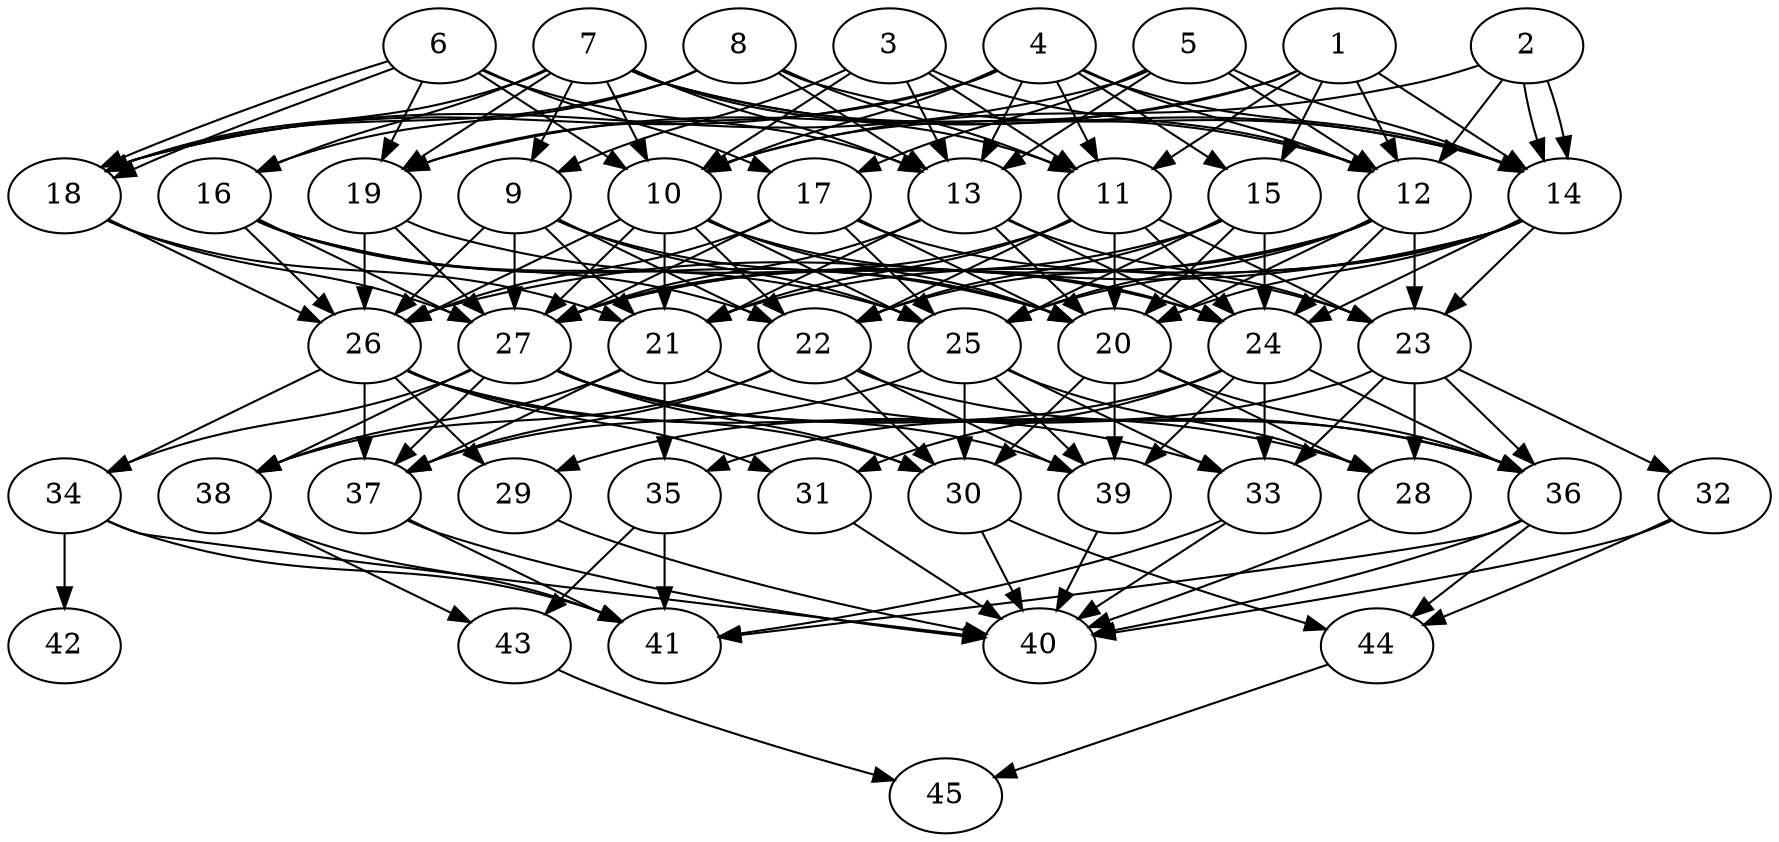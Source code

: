 // DAG automatically generated by daggen at Tue Aug  6 16:31:44 2019
// ./daggen --dot -n 45 --ccr 0.5 --fat 0.6 --regular 0.5 --density 0.9 --mindata 5242880 --maxdata 52428800 
digraph G {
  1 [size="87126016", alpha="0.03", expect_size="43563008"] 
  1 -> 10 [size ="43563008"]
  1 -> 11 [size ="43563008"]
  1 -> 12 [size ="43563008"]
  1 -> 14 [size ="43563008"]
  1 -> 15 [size ="43563008"]
  1 -> 19 [size ="43563008"]
  2 [size="42235904", alpha="0.15", expect_size="21117952"] 
  2 -> 10 [size ="21117952"]
  2 -> 12 [size ="21117952"]
  2 -> 14 [size ="21117952"]
  2 -> 14 [size ="21117952"]
  3 [size="67373056", alpha="0.19", expect_size="33686528"] 
  3 -> 9 [size ="33686528"]
  3 -> 10 [size ="33686528"]
  3 -> 11 [size ="33686528"]
  3 -> 12 [size ="33686528"]
  3 -> 13 [size ="33686528"]
  4 [size="73838592", alpha="0.19", expect_size="36919296"] 
  4 -> 10 [size ="36919296"]
  4 -> 11 [size ="36919296"]
  4 -> 12 [size ="36919296"]
  4 -> 13 [size ="36919296"]
  4 -> 14 [size ="36919296"]
  4 -> 15 [size ="36919296"]
  4 -> 18 [size ="36919296"]
  4 -> 19 [size ="36919296"]
  5 [size="54286336", alpha="0.18", expect_size="27143168"] 
  5 -> 12 [size ="27143168"]
  5 -> 13 [size ="27143168"]
  5 -> 14 [size ="27143168"]
  5 -> 17 [size ="27143168"]
  5 -> 18 [size ="27143168"]
  6 [size="42506240", alpha="0.17", expect_size="21253120"] 
  6 -> 10 [size ="21253120"]
  6 -> 13 [size ="21253120"]
  6 -> 17 [size ="21253120"]
  6 -> 18 [size ="21253120"]
  6 -> 18 [size ="21253120"]
  6 -> 19 [size ="21253120"]
  7 [size="78589952", alpha="0.10", expect_size="39294976"] 
  7 -> 9 [size ="39294976"]
  7 -> 10 [size ="39294976"]
  7 -> 11 [size ="39294976"]
  7 -> 12 [size ="39294976"]
  7 -> 13 [size ="39294976"]
  7 -> 14 [size ="39294976"]
  7 -> 16 [size ="39294976"]
  7 -> 18 [size ="39294976"]
  7 -> 19 [size ="39294976"]
  8 [size="38496256", alpha="0.05", expect_size="19248128"] 
  8 -> 11 [size ="19248128"]
  8 -> 13 [size ="19248128"]
  8 -> 14 [size ="19248128"]
  8 -> 16 [size ="19248128"]
  8 -> 18 [size ="19248128"]
  9 [size="74825728", alpha="0.01", expect_size="37412864"] 
  9 -> 20 [size ="37412864"]
  9 -> 21 [size ="37412864"]
  9 -> 22 [size ="37412864"]
  9 -> 25 [size ="37412864"]
  9 -> 26 [size ="37412864"]
  9 -> 27 [size ="37412864"]
  10 [size="23359488", alpha="0.04", expect_size="11679744"] 
  10 -> 20 [size ="11679744"]
  10 -> 21 [size ="11679744"]
  10 -> 22 [size ="11679744"]
  10 -> 24 [size ="11679744"]
  10 -> 25 [size ="11679744"]
  10 -> 26 [size ="11679744"]
  10 -> 27 [size ="11679744"]
  11 [size="99749888", alpha="0.00", expect_size="49874944"] 
  11 -> 20 [size ="49874944"]
  11 -> 21 [size ="49874944"]
  11 -> 22 [size ="49874944"]
  11 -> 23 [size ="49874944"]
  11 -> 24 [size ="49874944"]
  11 -> 27 [size ="49874944"]
  12 [size="20817920", alpha="0.15", expect_size="10408960"] 
  12 -> 20 [size ="10408960"]
  12 -> 22 [size ="10408960"]
  12 -> 23 [size ="10408960"]
  12 -> 24 [size ="10408960"]
  12 -> 25 [size ="10408960"]
  12 -> 27 [size ="10408960"]
  13 [size="90628096", alpha="0.11", expect_size="45314048"] 
  13 -> 20 [size ="45314048"]
  13 -> 21 [size ="45314048"]
  13 -> 23 [size ="45314048"]
  13 -> 24 [size ="45314048"]
  13 -> 27 [size ="45314048"]
  14 [size="84142080", alpha="0.10", expect_size="42071040"] 
  14 -> 20 [size ="42071040"]
  14 -> 21 [size ="42071040"]
  14 -> 23 [size ="42071040"]
  14 -> 24 [size ="42071040"]
  14 -> 25 [size ="42071040"]
  14 -> 26 [size ="42071040"]
  15 [size="81020928", alpha="0.20", expect_size="40510464"] 
  15 -> 20 [size ="40510464"]
  15 -> 22 [size ="40510464"]
  15 -> 24 [size ="40510464"]
  15 -> 25 [size ="40510464"]
  15 -> 27 [size ="40510464"]
  16 [size="71948288", alpha="0.04", expect_size="35974144"] 
  16 -> 20 [size ="35974144"]
  16 -> 22 [size ="35974144"]
  16 -> 25 [size ="35974144"]
  16 -> 26 [size ="35974144"]
  16 -> 27 [size ="35974144"]
  17 [size="56131584", alpha="0.19", expect_size="28065792"] 
  17 -> 20 [size ="28065792"]
  17 -> 23 [size ="28065792"]
  17 -> 25 [size ="28065792"]
  17 -> 26 [size ="28065792"]
  17 -> 27 [size ="28065792"]
  18 [size="103991296", alpha="0.08", expect_size="51995648"] 
  18 -> 21 [size ="51995648"]
  18 -> 26 [size ="51995648"]
  18 -> 27 [size ="51995648"]
  19 [size="34674688", alpha="0.06", expect_size="17337344"] 
  19 -> 24 [size ="17337344"]
  19 -> 26 [size ="17337344"]
  19 -> 27 [size ="17337344"]
  20 [size="40505344", alpha="0.01", expect_size="20252672"] 
  20 -> 28 [size ="20252672"]
  20 -> 30 [size ="20252672"]
  20 -> 36 [size ="20252672"]
  20 -> 39 [size ="20252672"]
  21 [size="60385280", alpha="0.13", expect_size="30192640"] 
  21 -> 35 [size ="30192640"]
  21 -> 36 [size ="30192640"]
  21 -> 37 [size ="30192640"]
  21 -> 38 [size ="30192640"]
  22 [size="61382656", alpha="0.11", expect_size="30691328"] 
  22 -> 30 [size ="30691328"]
  22 -> 36 [size ="30691328"]
  22 -> 37 [size ="30691328"]
  22 -> 38 [size ="30691328"]
  22 -> 39 [size ="30691328"]
  23 [size="35948544", alpha="0.01", expect_size="17974272"] 
  23 -> 28 [size ="17974272"]
  23 -> 32 [size ="17974272"]
  23 -> 33 [size ="17974272"]
  23 -> 35 [size ="17974272"]
  23 -> 36 [size ="17974272"]
  24 [size="87445504", alpha="0.05", expect_size="43722752"] 
  24 -> 29 [size ="43722752"]
  24 -> 31 [size ="43722752"]
  24 -> 33 [size ="43722752"]
  24 -> 36 [size ="43722752"]
  24 -> 39 [size ="43722752"]
  25 [size="41619456", alpha="0.18", expect_size="20809728"] 
  25 -> 28 [size ="20809728"]
  25 -> 30 [size ="20809728"]
  25 -> 33 [size ="20809728"]
  25 -> 37 [size ="20809728"]
  25 -> 39 [size ="20809728"]
  26 [size="40026112", alpha="0.17", expect_size="20013056"] 
  26 -> 29 [size ="20013056"]
  26 -> 30 [size ="20013056"]
  26 -> 31 [size ="20013056"]
  26 -> 33 [size ="20013056"]
  26 -> 34 [size ="20013056"]
  26 -> 37 [size ="20013056"]
  27 [size="60915712", alpha="0.12", expect_size="30457856"] 
  27 -> 28 [size ="30457856"]
  27 -> 30 [size ="30457856"]
  27 -> 34 [size ="30457856"]
  27 -> 37 [size ="30457856"]
  27 -> 38 [size ="30457856"]
  27 -> 39 [size ="30457856"]
  28 [size="55468032", alpha="0.12", expect_size="27734016"] 
  28 -> 40 [size ="27734016"]
  29 [size="92162048", alpha="0.05", expect_size="46081024"] 
  29 -> 40 [size ="46081024"]
  30 [size="27232256", alpha="0.02", expect_size="13616128"] 
  30 -> 40 [size ="13616128"]
  30 -> 44 [size ="13616128"]
  31 [size="33894400", alpha="0.17", expect_size="16947200"] 
  31 -> 40 [size ="16947200"]
  32 [size="94418944", alpha="0.15", expect_size="47209472"] 
  32 -> 40 [size ="47209472"]
  32 -> 44 [size ="47209472"]
  33 [size="51810304", alpha="0.09", expect_size="25905152"] 
  33 -> 40 [size ="25905152"]
  33 -> 41 [size ="25905152"]
  34 [size="57329664", alpha="0.19", expect_size="28664832"] 
  34 -> 40 [size ="28664832"]
  34 -> 41 [size ="28664832"]
  34 -> 42 [size ="28664832"]
  35 [size="79958016", alpha="0.04", expect_size="39979008"] 
  35 -> 41 [size ="39979008"]
  35 -> 43 [size ="39979008"]
  36 [size="69124096", alpha="0.02", expect_size="34562048"] 
  36 -> 40 [size ="34562048"]
  36 -> 41 [size ="34562048"]
  36 -> 44 [size ="34562048"]
  37 [size="56846336", alpha="0.10", expect_size="28423168"] 
  37 -> 40 [size ="28423168"]
  37 -> 41 [size ="28423168"]
  38 [size="16861184", alpha="0.18", expect_size="8430592"] 
  38 -> 41 [size ="8430592"]
  38 -> 43 [size ="8430592"]
  39 [size="71550976", alpha="0.11", expect_size="35775488"] 
  39 -> 40 [size ="35775488"]
  40 [size="96509952", alpha="0.10", expect_size="48254976"] 
  41 [size="104615936", alpha="0.19", expect_size="52307968"] 
  42 [size="90759168", alpha="0.20", expect_size="45379584"] 
  43 [size="65273856", alpha="0.06", expect_size="32636928"] 
  43 -> 45 [size ="32636928"]
  44 [size="13932544", alpha="0.08", expect_size="6966272"] 
  44 -> 45 [size ="6966272"]
  45 [size="104761344", alpha="0.16", expect_size="52380672"] 
}
